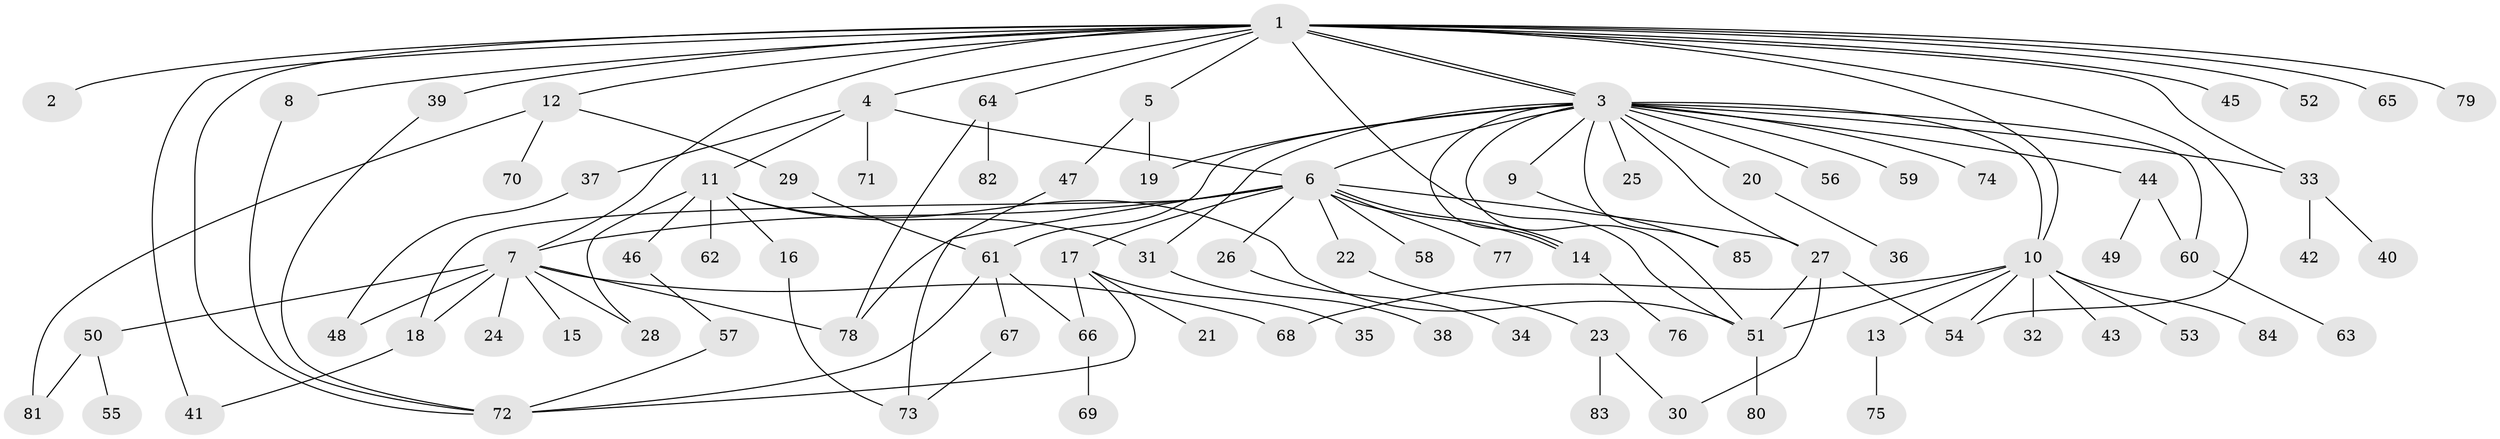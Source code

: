 // Generated by graph-tools (version 1.1) at 2025/48/03/09/25 04:48:09]
// undirected, 85 vertices, 120 edges
graph export_dot {
graph [start="1"]
  node [color=gray90,style=filled];
  1;
  2;
  3;
  4;
  5;
  6;
  7;
  8;
  9;
  10;
  11;
  12;
  13;
  14;
  15;
  16;
  17;
  18;
  19;
  20;
  21;
  22;
  23;
  24;
  25;
  26;
  27;
  28;
  29;
  30;
  31;
  32;
  33;
  34;
  35;
  36;
  37;
  38;
  39;
  40;
  41;
  42;
  43;
  44;
  45;
  46;
  47;
  48;
  49;
  50;
  51;
  52;
  53;
  54;
  55;
  56;
  57;
  58;
  59;
  60;
  61;
  62;
  63;
  64;
  65;
  66;
  67;
  68;
  69;
  70;
  71;
  72;
  73;
  74;
  75;
  76;
  77;
  78;
  79;
  80;
  81;
  82;
  83;
  84;
  85;
  1 -- 2;
  1 -- 3;
  1 -- 3;
  1 -- 4;
  1 -- 5;
  1 -- 7;
  1 -- 8;
  1 -- 10;
  1 -- 12;
  1 -- 33;
  1 -- 39;
  1 -- 41;
  1 -- 45;
  1 -- 51;
  1 -- 52;
  1 -- 54;
  1 -- 64;
  1 -- 65;
  1 -- 72;
  1 -- 79;
  3 -- 6;
  3 -- 9;
  3 -- 10;
  3 -- 14;
  3 -- 19;
  3 -- 20;
  3 -- 25;
  3 -- 27;
  3 -- 31;
  3 -- 33;
  3 -- 44;
  3 -- 51;
  3 -- 56;
  3 -- 59;
  3 -- 60;
  3 -- 61;
  3 -- 74;
  3 -- 85;
  4 -- 6;
  4 -- 11;
  4 -- 37;
  4 -- 71;
  5 -- 19;
  5 -- 47;
  6 -- 7;
  6 -- 14;
  6 -- 14;
  6 -- 17;
  6 -- 18;
  6 -- 22;
  6 -- 26;
  6 -- 27;
  6 -- 58;
  6 -- 77;
  6 -- 78;
  7 -- 15;
  7 -- 18;
  7 -- 24;
  7 -- 28;
  7 -- 48;
  7 -- 50;
  7 -- 68;
  7 -- 78;
  8 -- 72;
  9 -- 85;
  10 -- 13;
  10 -- 32;
  10 -- 43;
  10 -- 51;
  10 -- 53;
  10 -- 54;
  10 -- 68;
  10 -- 84;
  11 -- 16;
  11 -- 28;
  11 -- 31;
  11 -- 46;
  11 -- 51;
  11 -- 62;
  12 -- 29;
  12 -- 70;
  12 -- 81;
  13 -- 75;
  14 -- 76;
  16 -- 73;
  17 -- 21;
  17 -- 35;
  17 -- 66;
  17 -- 72;
  18 -- 41;
  20 -- 36;
  22 -- 23;
  23 -- 30;
  23 -- 83;
  26 -- 34;
  27 -- 30;
  27 -- 51;
  27 -- 54;
  29 -- 61;
  31 -- 38;
  33 -- 40;
  33 -- 42;
  37 -- 48;
  39 -- 72;
  44 -- 49;
  44 -- 60;
  46 -- 57;
  47 -- 73;
  50 -- 55;
  50 -- 81;
  51 -- 80;
  57 -- 72;
  60 -- 63;
  61 -- 66;
  61 -- 67;
  61 -- 72;
  64 -- 78;
  64 -- 82;
  66 -- 69;
  67 -- 73;
}
